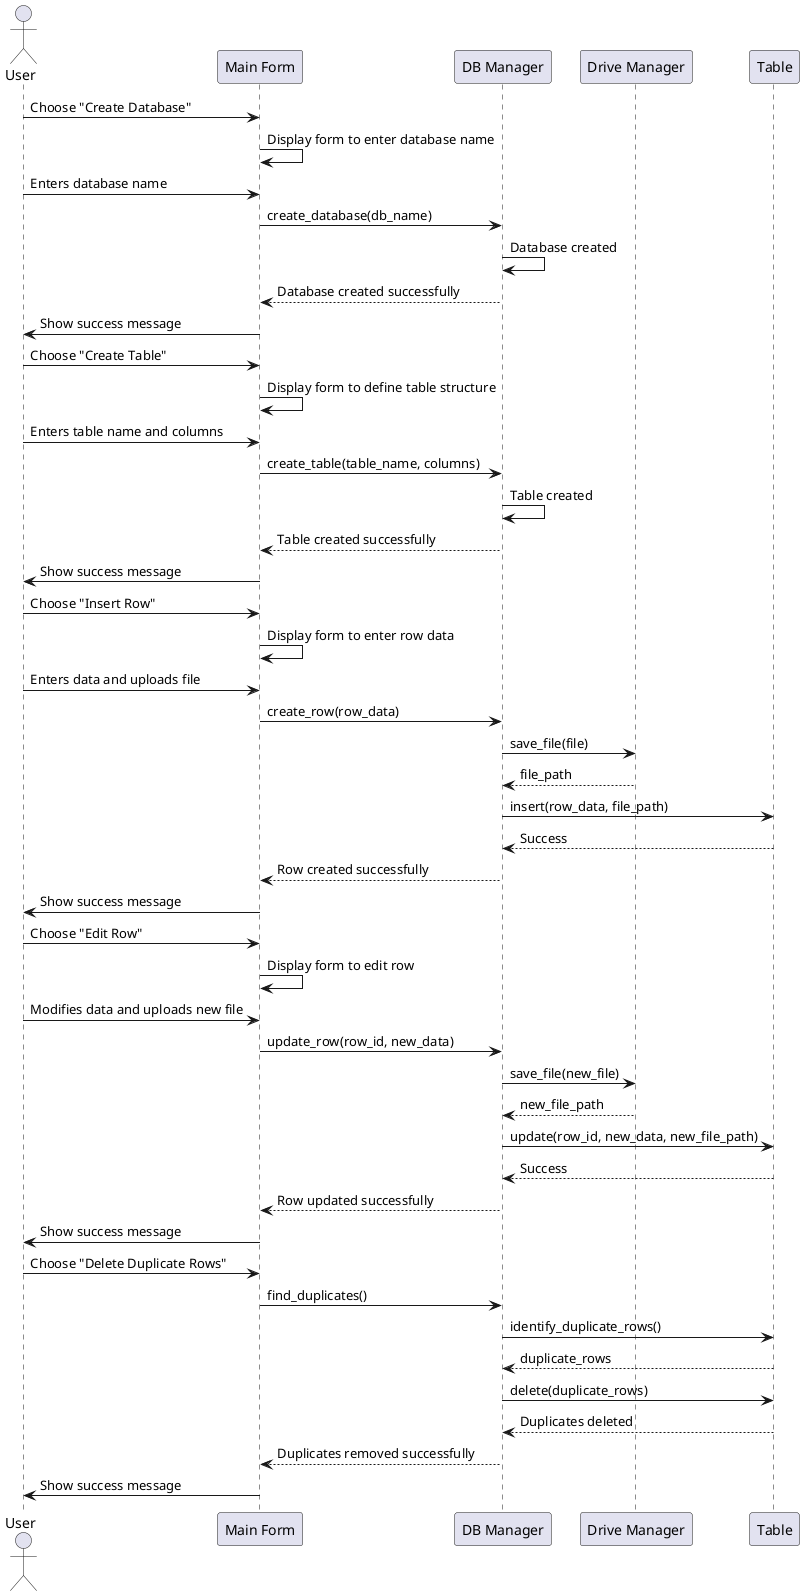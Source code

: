 @startuml

actor User

participant "Main Form" as MainForm
participant "DB Manager" as DBManager
participant "Drive Manager" as DriveManager
participant "Table" as Table

User -> MainForm: Choose "Create Database"
MainForm -> MainForm: Display form to enter database name
User -> MainForm: Enters database name
MainForm -> DBManager: create_database(db_name)
DBManager -> DBManager: Database created
DBManager --> MainForm: Database created successfully
MainForm -> User: Show success message

User -> MainForm: Choose "Create Table"
MainForm -> MainForm: Display form to define table structure
User -> MainForm: Enters table name and columns
MainForm -> DBManager: create_table(table_name, columns)
DBManager -> DBManager: Table created
DBManager --> MainForm: Table created successfully
MainForm -> User: Show success message

User -> MainForm: Choose "Insert Row"
MainForm -> MainForm: Display form to enter row data
User -> MainForm: Enters data and uploads file
MainForm -> DBManager: create_row(row_data)
DBManager -> DriveManager: save_file(file)
DriveManager --> DBManager: file_path
DBManager -> Table: insert(row_data, file_path)
Table --> DBManager: Success
DBManager --> MainForm: Row created successfully
MainForm -> User: Show success message

User -> MainForm: Choose "Edit Row"
MainForm -> MainForm: Display form to edit row
User -> MainForm: Modifies data and uploads new file
MainForm -> DBManager: update_row(row_id, new_data)
DBManager -> DriveManager: save_file(new_file)
DriveManager --> DBManager: new_file_path
DBManager -> Table: update(row_id, new_data, new_file_path)
Table --> DBManager: Success
DBManager --> MainForm: Row updated successfully
MainForm -> User: Show success message

User -> MainForm: Choose "Delete Duplicate Rows"
MainForm -> DBManager: find_duplicates()
DBManager -> Table: identify_duplicate_rows()
Table --> DBManager: duplicate_rows
DBManager -> Table: delete(duplicate_rows)
Table --> DBManager: Duplicates deleted
DBManager --> MainForm: Duplicates removed successfully
MainForm -> User: Show success message

@enduml
